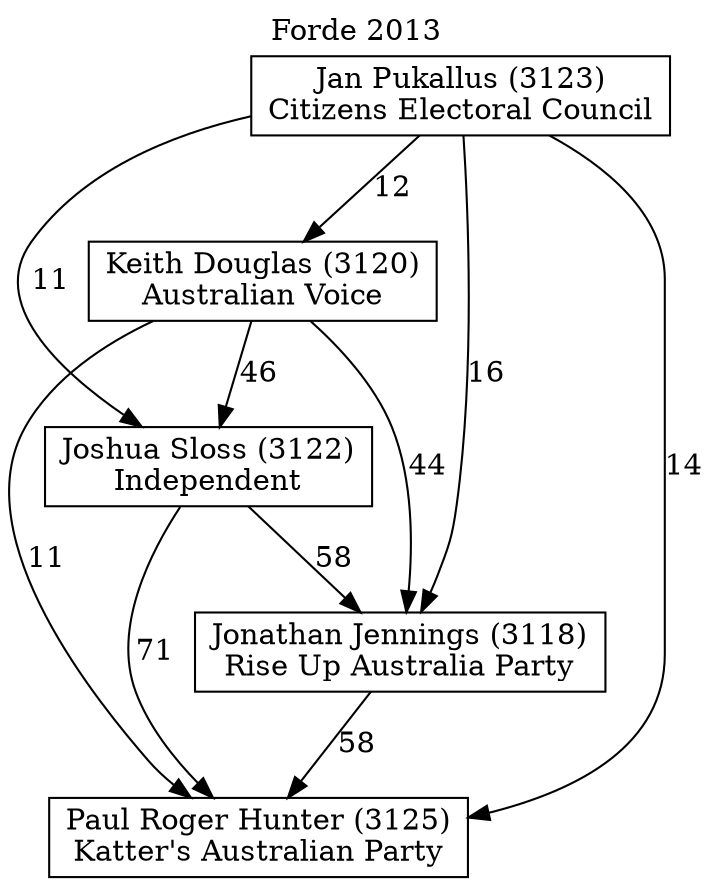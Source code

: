 // House preference flow
digraph "Paul Roger Hunter (3125)_Forde_2013" {
	graph [label="Forde 2013" labelloc=t mclimit=2]
	node [shape=box]
	"Paul Roger Hunter (3125)" [label="Paul Roger Hunter (3125)
Katter's Australian Party"]
	"Jonathan Jennings (3118)" [label="Jonathan Jennings (3118)
Rise Up Australia Party"]
	"Joshua Sloss (3122)" [label="Joshua Sloss (3122)
Independent"]
	"Keith Douglas (3120)" [label="Keith Douglas (3120)
Australian Voice"]
	"Jan Pukallus (3123)" [label="Jan Pukallus (3123)
Citizens Electoral Council"]
	"Jonathan Jennings (3118)" -> "Paul Roger Hunter (3125)" [label=58]
	"Joshua Sloss (3122)" -> "Jonathan Jennings (3118)" [label=58]
	"Keith Douglas (3120)" -> "Joshua Sloss (3122)" [label=46]
	"Jan Pukallus (3123)" -> "Keith Douglas (3120)" [label=12]
	"Joshua Sloss (3122)" -> "Paul Roger Hunter (3125)" [label=71]
	"Keith Douglas (3120)" -> "Paul Roger Hunter (3125)" [label=11]
	"Jan Pukallus (3123)" -> "Paul Roger Hunter (3125)" [label=14]
	"Jan Pukallus (3123)" -> "Joshua Sloss (3122)" [label=11]
	"Keith Douglas (3120)" -> "Jonathan Jennings (3118)" [label=44]
	"Jan Pukallus (3123)" -> "Jonathan Jennings (3118)" [label=16]
}
